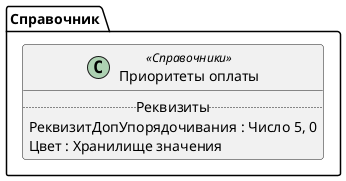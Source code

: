 ﻿@startuml ПриоритетыОплаты
'!include templates.wsd
'..\include templates.wsd
class Справочник.ПриоритетыОплаты as "Приоритеты оплаты" <<Справочники>>
{
..Реквизиты..
РеквизитДопУпорядочивания : Число 5, 0
Цвет : Хранилище значения
}
@enduml
